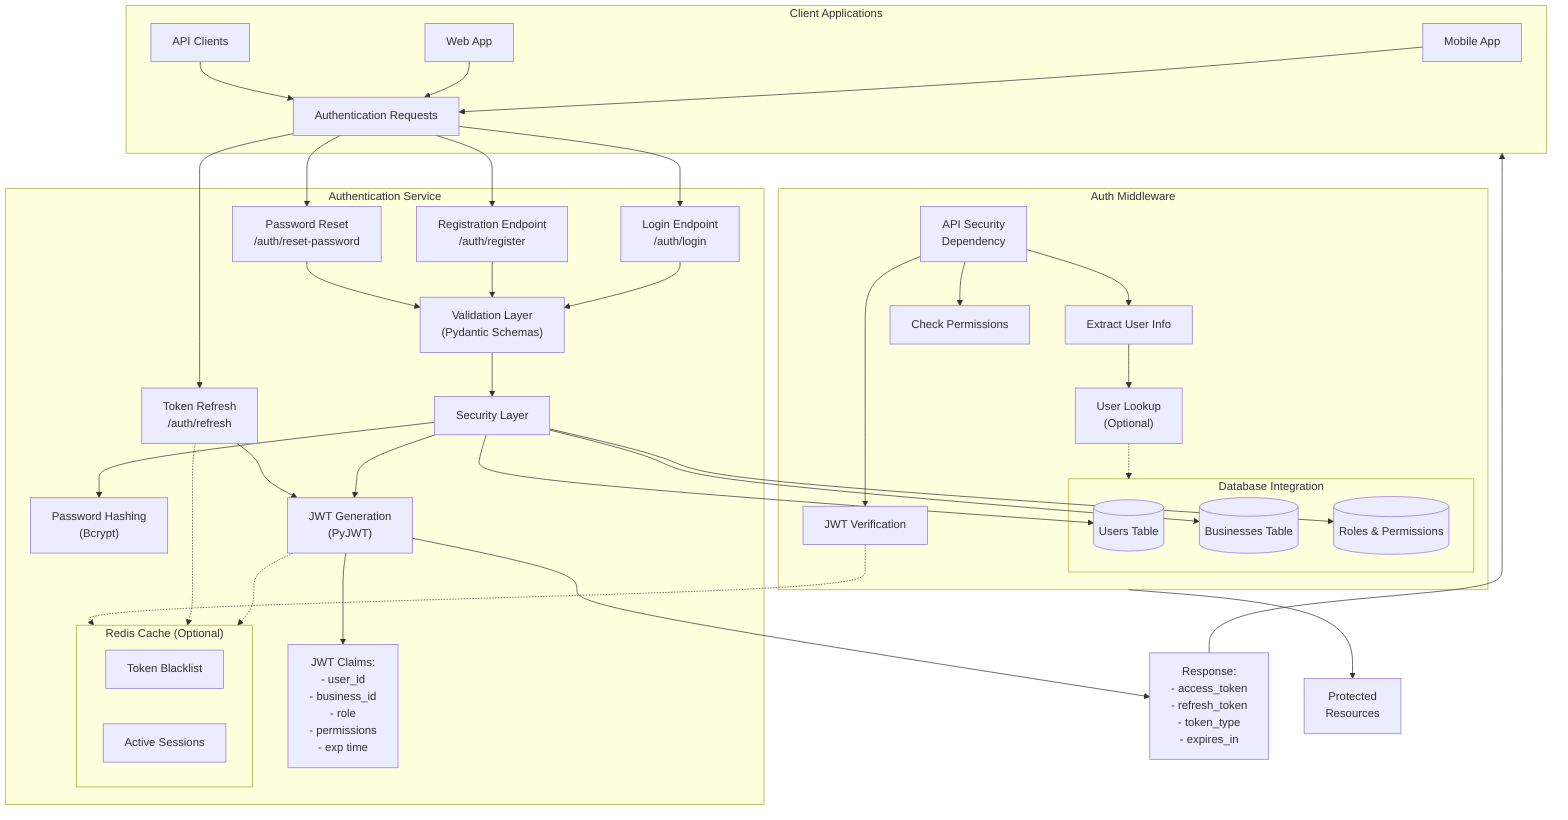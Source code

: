 flowchart TD
    subgraph Client["Client Applications"]
        MApp["Mobile App"] --> Auth["Authentication Requests"]
        WApp["Web App"] --> Auth
        API["API Clients"] --> Auth
    end

    subgraph AuthService["Authentication Service"]
        Auth --> Login["Login Endpoint<br>/auth/login"]
        Auth --> Register["Registration Endpoint<br>/auth/register"]
        Auth --> Refresh["Token Refresh<br>/auth/refresh"]
        Auth --> Reset["Password Reset<br>/auth/reset-password"]
        
        Login & Register & Reset --> Val["Validation Layer<br>(Pydantic Schemas)"]
        Val --> SEC["Security Layer"]
        
        SEC --> Hash["Password Hashing<br>(Bcrypt)"]
        SEC --> JWT["JWT Generation<br>(PyJWT)"]
        
        JWT --> Claims["JWT Claims:<br>- user_id<br>- business_id<br>- role<br>- permissions<br>- exp time"]
        
        subgraph Redis["Redis Cache (Optional)"]
            Blacklist["Token Blacklist"]
            UserSessions["Active Sessions"]
        end
        
        JWT -.-> Redis
        Refresh --> JWT
        Refresh -.-> Redis
    end
    
    subgraph DBLayer["Database Integration"]
        SEC --> UserDB[(Users Table)]
        SEC --> BusinessDB[(Businesses Table)]
        SEC --> RoleDB[(Roles & Permissions)]
    end
    
    subgraph Middleware["Auth Middleware"]
        APISec["API Security<br>Dependency"] --> Verify["JWT Verification"]
        APISec --> Extract["Extract User Info"]
        APISec --> CheckPerm["Check Permissions"]
        
        Verify -.-> Redis
        Extract --> UserLookup["User Lookup<br>(Optional)"]
        UserLookup -.-> DBLayer
    end
    
    JWT --> TokenResp["Response:<br>- access_token<br>- refresh_token<br>- token_type<br>- expires_in"]
    TokenResp --> Client
    
    Middleware --> Protected["Protected<br>Resources"]